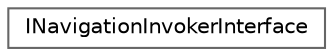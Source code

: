 digraph "Graphical Class Hierarchy"
{
 // INTERACTIVE_SVG=YES
 // LATEX_PDF_SIZE
  bgcolor="transparent";
  edge [fontname=Helvetica,fontsize=10,labelfontname=Helvetica,labelfontsize=10];
  node [fontname=Helvetica,fontsize=10,shape=box,height=0.2,width=0.4];
  rankdir="LR";
  Node0 [id="Node000000",label="INavigationInvokerInterface",height=0.2,width=0.4,color="grey40", fillcolor="white", style="filled",URL="$da/d91/classINavigationInvokerInterface.html",tooltip=" "];
}
